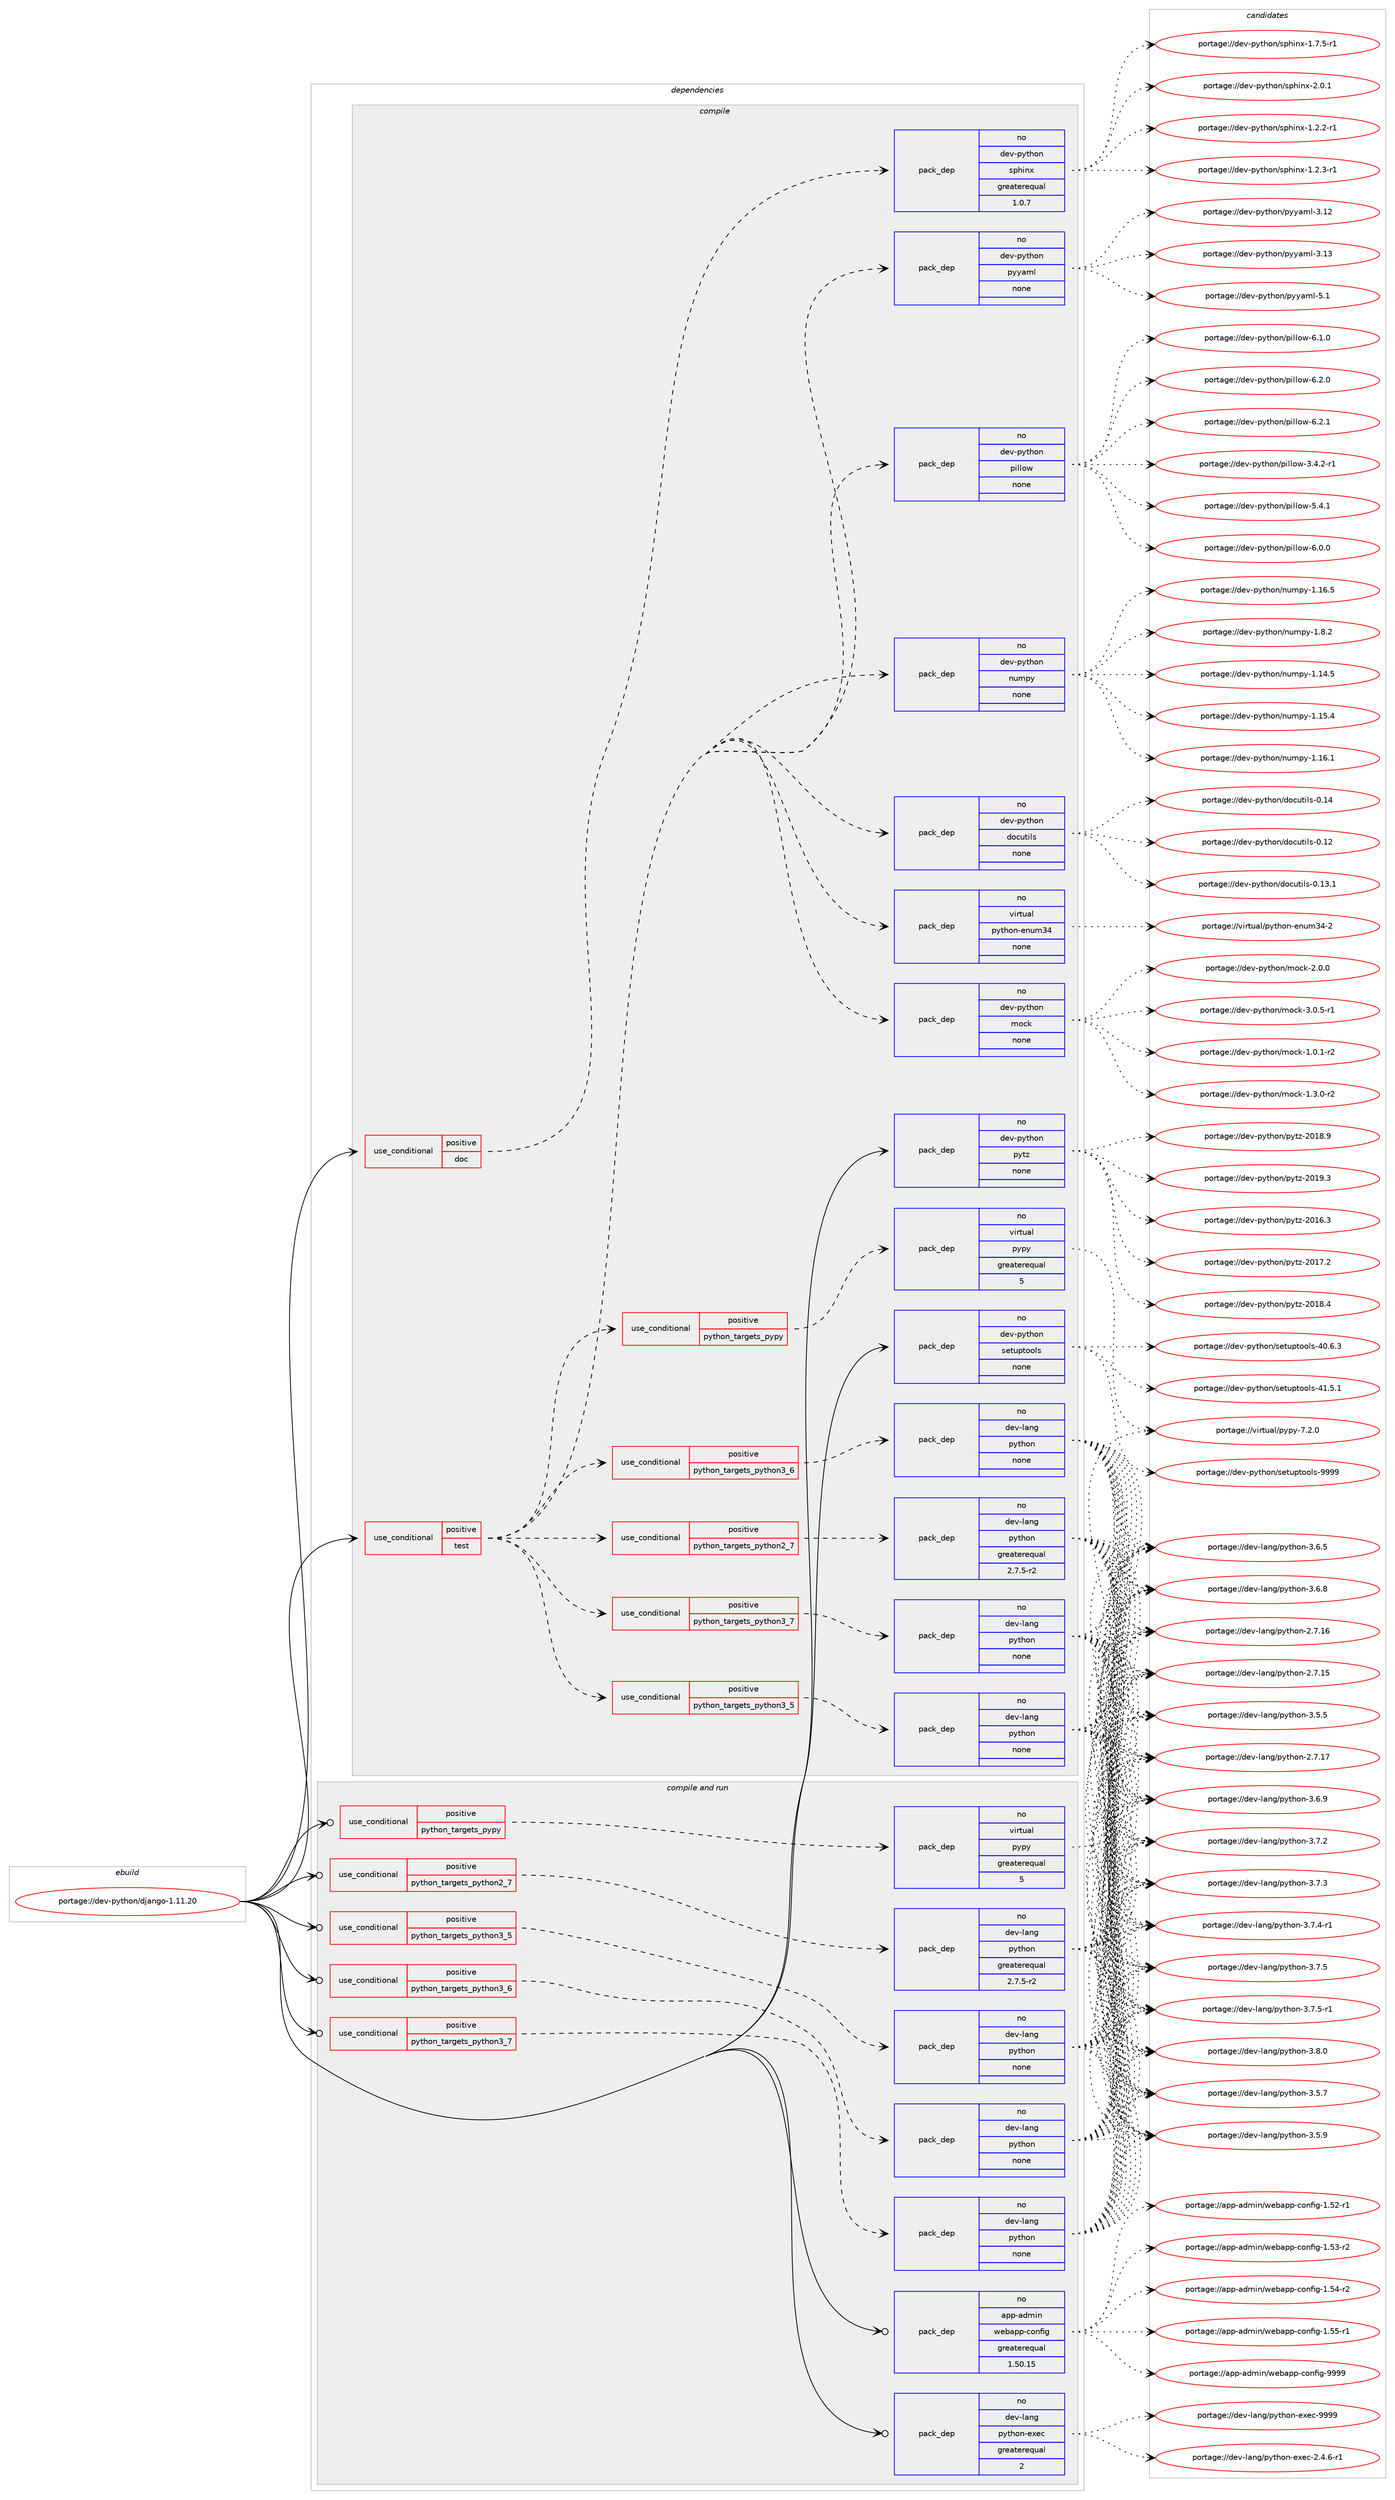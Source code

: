 digraph prolog {

# *************
# Graph options
# *************

newrank=true;
concentrate=true;
compound=true;
graph [rankdir=LR,fontname=Helvetica,fontsize=10,ranksep=1.5];#, ranksep=2.5, nodesep=0.2];
edge  [arrowhead=vee];
node  [fontname=Helvetica,fontsize=10];

# **********
# The ebuild
# **********

subgraph cluster_leftcol {
color=gray;
rank=same;
label=<<i>ebuild</i>>;
id [label="portage://dev-python/django-1.11.20", color=red, width=4, href="../dev-python/django-1.11.20.svg"];
}

# ****************
# The dependencies
# ****************

subgraph cluster_midcol {
color=gray;
label=<<i>dependencies</i>>;
subgraph cluster_compile {
fillcolor="#eeeeee";
style=filled;
label=<<i>compile</i>>;
subgraph cond27667 {
dependency136389 [label=<<TABLE BORDER="0" CELLBORDER="1" CELLSPACING="0" CELLPADDING="4"><TR><TD ROWSPAN="3" CELLPADDING="10">use_conditional</TD></TR><TR><TD>positive</TD></TR><TR><TD>doc</TD></TR></TABLE>>, shape=none, color=red];
subgraph pack105407 {
dependency136390 [label=<<TABLE BORDER="0" CELLBORDER="1" CELLSPACING="0" CELLPADDING="4" WIDTH="220"><TR><TD ROWSPAN="6" CELLPADDING="30">pack_dep</TD></TR><TR><TD WIDTH="110">no</TD></TR><TR><TD>dev-python</TD></TR><TR><TD>sphinx</TD></TR><TR><TD>greaterequal</TD></TR><TR><TD>1.0.7</TD></TR></TABLE>>, shape=none, color=blue];
}
dependency136389:e -> dependency136390:w [weight=20,style="dashed",arrowhead="vee"];
}
id:e -> dependency136389:w [weight=20,style="solid",arrowhead="vee"];
subgraph cond27668 {
dependency136391 [label=<<TABLE BORDER="0" CELLBORDER="1" CELLSPACING="0" CELLPADDING="4"><TR><TD ROWSPAN="3" CELLPADDING="10">use_conditional</TD></TR><TR><TD>positive</TD></TR><TR><TD>test</TD></TR></TABLE>>, shape=none, color=red];
subgraph cond27669 {
dependency136392 [label=<<TABLE BORDER="0" CELLBORDER="1" CELLSPACING="0" CELLPADDING="4"><TR><TD ROWSPAN="3" CELLPADDING="10">use_conditional</TD></TR><TR><TD>positive</TD></TR><TR><TD>python_targets_pypy</TD></TR></TABLE>>, shape=none, color=red];
subgraph pack105408 {
dependency136393 [label=<<TABLE BORDER="0" CELLBORDER="1" CELLSPACING="0" CELLPADDING="4" WIDTH="220"><TR><TD ROWSPAN="6" CELLPADDING="30">pack_dep</TD></TR><TR><TD WIDTH="110">no</TD></TR><TR><TD>virtual</TD></TR><TR><TD>pypy</TD></TR><TR><TD>greaterequal</TD></TR><TR><TD>5</TD></TR></TABLE>>, shape=none, color=blue];
}
dependency136392:e -> dependency136393:w [weight=20,style="dashed",arrowhead="vee"];
}
dependency136391:e -> dependency136392:w [weight=20,style="dashed",arrowhead="vee"];
subgraph cond27670 {
dependency136394 [label=<<TABLE BORDER="0" CELLBORDER="1" CELLSPACING="0" CELLPADDING="4"><TR><TD ROWSPAN="3" CELLPADDING="10">use_conditional</TD></TR><TR><TD>positive</TD></TR><TR><TD>python_targets_python2_7</TD></TR></TABLE>>, shape=none, color=red];
subgraph pack105409 {
dependency136395 [label=<<TABLE BORDER="0" CELLBORDER="1" CELLSPACING="0" CELLPADDING="4" WIDTH="220"><TR><TD ROWSPAN="6" CELLPADDING="30">pack_dep</TD></TR><TR><TD WIDTH="110">no</TD></TR><TR><TD>dev-lang</TD></TR><TR><TD>python</TD></TR><TR><TD>greaterequal</TD></TR><TR><TD>2.7.5-r2</TD></TR></TABLE>>, shape=none, color=blue];
}
dependency136394:e -> dependency136395:w [weight=20,style="dashed",arrowhead="vee"];
}
dependency136391:e -> dependency136394:w [weight=20,style="dashed",arrowhead="vee"];
subgraph cond27671 {
dependency136396 [label=<<TABLE BORDER="0" CELLBORDER="1" CELLSPACING="0" CELLPADDING="4"><TR><TD ROWSPAN="3" CELLPADDING="10">use_conditional</TD></TR><TR><TD>positive</TD></TR><TR><TD>python_targets_python3_5</TD></TR></TABLE>>, shape=none, color=red];
subgraph pack105410 {
dependency136397 [label=<<TABLE BORDER="0" CELLBORDER="1" CELLSPACING="0" CELLPADDING="4" WIDTH="220"><TR><TD ROWSPAN="6" CELLPADDING="30">pack_dep</TD></TR><TR><TD WIDTH="110">no</TD></TR><TR><TD>dev-lang</TD></TR><TR><TD>python</TD></TR><TR><TD>none</TD></TR><TR><TD></TD></TR></TABLE>>, shape=none, color=blue];
}
dependency136396:e -> dependency136397:w [weight=20,style="dashed",arrowhead="vee"];
}
dependency136391:e -> dependency136396:w [weight=20,style="dashed",arrowhead="vee"];
subgraph cond27672 {
dependency136398 [label=<<TABLE BORDER="0" CELLBORDER="1" CELLSPACING="0" CELLPADDING="4"><TR><TD ROWSPAN="3" CELLPADDING="10">use_conditional</TD></TR><TR><TD>positive</TD></TR><TR><TD>python_targets_python3_6</TD></TR></TABLE>>, shape=none, color=red];
subgraph pack105411 {
dependency136399 [label=<<TABLE BORDER="0" CELLBORDER="1" CELLSPACING="0" CELLPADDING="4" WIDTH="220"><TR><TD ROWSPAN="6" CELLPADDING="30">pack_dep</TD></TR><TR><TD WIDTH="110">no</TD></TR><TR><TD>dev-lang</TD></TR><TR><TD>python</TD></TR><TR><TD>none</TD></TR><TR><TD></TD></TR></TABLE>>, shape=none, color=blue];
}
dependency136398:e -> dependency136399:w [weight=20,style="dashed",arrowhead="vee"];
}
dependency136391:e -> dependency136398:w [weight=20,style="dashed",arrowhead="vee"];
subgraph cond27673 {
dependency136400 [label=<<TABLE BORDER="0" CELLBORDER="1" CELLSPACING="0" CELLPADDING="4"><TR><TD ROWSPAN="3" CELLPADDING="10">use_conditional</TD></TR><TR><TD>positive</TD></TR><TR><TD>python_targets_python3_7</TD></TR></TABLE>>, shape=none, color=red];
subgraph pack105412 {
dependency136401 [label=<<TABLE BORDER="0" CELLBORDER="1" CELLSPACING="0" CELLPADDING="4" WIDTH="220"><TR><TD ROWSPAN="6" CELLPADDING="30">pack_dep</TD></TR><TR><TD WIDTH="110">no</TD></TR><TR><TD>dev-lang</TD></TR><TR><TD>python</TD></TR><TR><TD>none</TD></TR><TR><TD></TD></TR></TABLE>>, shape=none, color=blue];
}
dependency136400:e -> dependency136401:w [weight=20,style="dashed",arrowhead="vee"];
}
dependency136391:e -> dependency136400:w [weight=20,style="dashed",arrowhead="vee"];
subgraph pack105413 {
dependency136402 [label=<<TABLE BORDER="0" CELLBORDER="1" CELLSPACING="0" CELLPADDING="4" WIDTH="220"><TR><TD ROWSPAN="6" CELLPADDING="30">pack_dep</TD></TR><TR><TD WIDTH="110">no</TD></TR><TR><TD>dev-python</TD></TR><TR><TD>docutils</TD></TR><TR><TD>none</TD></TR><TR><TD></TD></TR></TABLE>>, shape=none, color=blue];
}
dependency136391:e -> dependency136402:w [weight=20,style="dashed",arrowhead="vee"];
subgraph pack105414 {
dependency136403 [label=<<TABLE BORDER="0" CELLBORDER="1" CELLSPACING="0" CELLPADDING="4" WIDTH="220"><TR><TD ROWSPAN="6" CELLPADDING="30">pack_dep</TD></TR><TR><TD WIDTH="110">no</TD></TR><TR><TD>dev-python</TD></TR><TR><TD>numpy</TD></TR><TR><TD>none</TD></TR><TR><TD></TD></TR></TABLE>>, shape=none, color=blue];
}
dependency136391:e -> dependency136403:w [weight=20,style="dashed",arrowhead="vee"];
subgraph pack105415 {
dependency136404 [label=<<TABLE BORDER="0" CELLBORDER="1" CELLSPACING="0" CELLPADDING="4" WIDTH="220"><TR><TD ROWSPAN="6" CELLPADDING="30">pack_dep</TD></TR><TR><TD WIDTH="110">no</TD></TR><TR><TD>dev-python</TD></TR><TR><TD>pillow</TD></TR><TR><TD>none</TD></TR><TR><TD></TD></TR></TABLE>>, shape=none, color=blue];
}
dependency136391:e -> dependency136404:w [weight=20,style="dashed",arrowhead="vee"];
subgraph pack105416 {
dependency136405 [label=<<TABLE BORDER="0" CELLBORDER="1" CELLSPACING="0" CELLPADDING="4" WIDTH="220"><TR><TD ROWSPAN="6" CELLPADDING="30">pack_dep</TD></TR><TR><TD WIDTH="110">no</TD></TR><TR><TD>dev-python</TD></TR><TR><TD>pyyaml</TD></TR><TR><TD>none</TD></TR><TR><TD></TD></TR></TABLE>>, shape=none, color=blue];
}
dependency136391:e -> dependency136405:w [weight=20,style="dashed",arrowhead="vee"];
subgraph pack105417 {
dependency136406 [label=<<TABLE BORDER="0" CELLBORDER="1" CELLSPACING="0" CELLPADDING="4" WIDTH="220"><TR><TD ROWSPAN="6" CELLPADDING="30">pack_dep</TD></TR><TR><TD WIDTH="110">no</TD></TR><TR><TD>dev-python</TD></TR><TR><TD>mock</TD></TR><TR><TD>none</TD></TR><TR><TD></TD></TR></TABLE>>, shape=none, color=blue];
}
dependency136391:e -> dependency136406:w [weight=20,style="dashed",arrowhead="vee"];
subgraph pack105418 {
dependency136407 [label=<<TABLE BORDER="0" CELLBORDER="1" CELLSPACING="0" CELLPADDING="4" WIDTH="220"><TR><TD ROWSPAN="6" CELLPADDING="30">pack_dep</TD></TR><TR><TD WIDTH="110">no</TD></TR><TR><TD>virtual</TD></TR><TR><TD>python-enum34</TD></TR><TR><TD>none</TD></TR><TR><TD></TD></TR></TABLE>>, shape=none, color=blue];
}
dependency136391:e -> dependency136407:w [weight=20,style="dashed",arrowhead="vee"];
}
id:e -> dependency136391:w [weight=20,style="solid",arrowhead="vee"];
subgraph pack105419 {
dependency136408 [label=<<TABLE BORDER="0" CELLBORDER="1" CELLSPACING="0" CELLPADDING="4" WIDTH="220"><TR><TD ROWSPAN="6" CELLPADDING="30">pack_dep</TD></TR><TR><TD WIDTH="110">no</TD></TR><TR><TD>dev-python</TD></TR><TR><TD>pytz</TD></TR><TR><TD>none</TD></TR><TR><TD></TD></TR></TABLE>>, shape=none, color=blue];
}
id:e -> dependency136408:w [weight=20,style="solid",arrowhead="vee"];
subgraph pack105420 {
dependency136409 [label=<<TABLE BORDER="0" CELLBORDER="1" CELLSPACING="0" CELLPADDING="4" WIDTH="220"><TR><TD ROWSPAN="6" CELLPADDING="30">pack_dep</TD></TR><TR><TD WIDTH="110">no</TD></TR><TR><TD>dev-python</TD></TR><TR><TD>setuptools</TD></TR><TR><TD>none</TD></TR><TR><TD></TD></TR></TABLE>>, shape=none, color=blue];
}
id:e -> dependency136409:w [weight=20,style="solid",arrowhead="vee"];
}
subgraph cluster_compileandrun {
fillcolor="#eeeeee";
style=filled;
label=<<i>compile and run</i>>;
subgraph cond27674 {
dependency136410 [label=<<TABLE BORDER="0" CELLBORDER="1" CELLSPACING="0" CELLPADDING="4"><TR><TD ROWSPAN="3" CELLPADDING="10">use_conditional</TD></TR><TR><TD>positive</TD></TR><TR><TD>python_targets_pypy</TD></TR></TABLE>>, shape=none, color=red];
subgraph pack105421 {
dependency136411 [label=<<TABLE BORDER="0" CELLBORDER="1" CELLSPACING="0" CELLPADDING="4" WIDTH="220"><TR><TD ROWSPAN="6" CELLPADDING="30">pack_dep</TD></TR><TR><TD WIDTH="110">no</TD></TR><TR><TD>virtual</TD></TR><TR><TD>pypy</TD></TR><TR><TD>greaterequal</TD></TR><TR><TD>5</TD></TR></TABLE>>, shape=none, color=blue];
}
dependency136410:e -> dependency136411:w [weight=20,style="dashed",arrowhead="vee"];
}
id:e -> dependency136410:w [weight=20,style="solid",arrowhead="odotvee"];
subgraph cond27675 {
dependency136412 [label=<<TABLE BORDER="0" CELLBORDER="1" CELLSPACING="0" CELLPADDING="4"><TR><TD ROWSPAN="3" CELLPADDING="10">use_conditional</TD></TR><TR><TD>positive</TD></TR><TR><TD>python_targets_python2_7</TD></TR></TABLE>>, shape=none, color=red];
subgraph pack105422 {
dependency136413 [label=<<TABLE BORDER="0" CELLBORDER="1" CELLSPACING="0" CELLPADDING="4" WIDTH="220"><TR><TD ROWSPAN="6" CELLPADDING="30">pack_dep</TD></TR><TR><TD WIDTH="110">no</TD></TR><TR><TD>dev-lang</TD></TR><TR><TD>python</TD></TR><TR><TD>greaterequal</TD></TR><TR><TD>2.7.5-r2</TD></TR></TABLE>>, shape=none, color=blue];
}
dependency136412:e -> dependency136413:w [weight=20,style="dashed",arrowhead="vee"];
}
id:e -> dependency136412:w [weight=20,style="solid",arrowhead="odotvee"];
subgraph cond27676 {
dependency136414 [label=<<TABLE BORDER="0" CELLBORDER="1" CELLSPACING="0" CELLPADDING="4"><TR><TD ROWSPAN="3" CELLPADDING="10">use_conditional</TD></TR><TR><TD>positive</TD></TR><TR><TD>python_targets_python3_5</TD></TR></TABLE>>, shape=none, color=red];
subgraph pack105423 {
dependency136415 [label=<<TABLE BORDER="0" CELLBORDER="1" CELLSPACING="0" CELLPADDING="4" WIDTH="220"><TR><TD ROWSPAN="6" CELLPADDING="30">pack_dep</TD></TR><TR><TD WIDTH="110">no</TD></TR><TR><TD>dev-lang</TD></TR><TR><TD>python</TD></TR><TR><TD>none</TD></TR><TR><TD></TD></TR></TABLE>>, shape=none, color=blue];
}
dependency136414:e -> dependency136415:w [weight=20,style="dashed",arrowhead="vee"];
}
id:e -> dependency136414:w [weight=20,style="solid",arrowhead="odotvee"];
subgraph cond27677 {
dependency136416 [label=<<TABLE BORDER="0" CELLBORDER="1" CELLSPACING="0" CELLPADDING="4"><TR><TD ROWSPAN="3" CELLPADDING="10">use_conditional</TD></TR><TR><TD>positive</TD></TR><TR><TD>python_targets_python3_6</TD></TR></TABLE>>, shape=none, color=red];
subgraph pack105424 {
dependency136417 [label=<<TABLE BORDER="0" CELLBORDER="1" CELLSPACING="0" CELLPADDING="4" WIDTH="220"><TR><TD ROWSPAN="6" CELLPADDING="30">pack_dep</TD></TR><TR><TD WIDTH="110">no</TD></TR><TR><TD>dev-lang</TD></TR><TR><TD>python</TD></TR><TR><TD>none</TD></TR><TR><TD></TD></TR></TABLE>>, shape=none, color=blue];
}
dependency136416:e -> dependency136417:w [weight=20,style="dashed",arrowhead="vee"];
}
id:e -> dependency136416:w [weight=20,style="solid",arrowhead="odotvee"];
subgraph cond27678 {
dependency136418 [label=<<TABLE BORDER="0" CELLBORDER="1" CELLSPACING="0" CELLPADDING="4"><TR><TD ROWSPAN="3" CELLPADDING="10">use_conditional</TD></TR><TR><TD>positive</TD></TR><TR><TD>python_targets_python3_7</TD></TR></TABLE>>, shape=none, color=red];
subgraph pack105425 {
dependency136419 [label=<<TABLE BORDER="0" CELLBORDER="1" CELLSPACING="0" CELLPADDING="4" WIDTH="220"><TR><TD ROWSPAN="6" CELLPADDING="30">pack_dep</TD></TR><TR><TD WIDTH="110">no</TD></TR><TR><TD>dev-lang</TD></TR><TR><TD>python</TD></TR><TR><TD>none</TD></TR><TR><TD></TD></TR></TABLE>>, shape=none, color=blue];
}
dependency136418:e -> dependency136419:w [weight=20,style="dashed",arrowhead="vee"];
}
id:e -> dependency136418:w [weight=20,style="solid",arrowhead="odotvee"];
subgraph pack105426 {
dependency136420 [label=<<TABLE BORDER="0" CELLBORDER="1" CELLSPACING="0" CELLPADDING="4" WIDTH="220"><TR><TD ROWSPAN="6" CELLPADDING="30">pack_dep</TD></TR><TR><TD WIDTH="110">no</TD></TR><TR><TD>app-admin</TD></TR><TR><TD>webapp-config</TD></TR><TR><TD>greaterequal</TD></TR><TR><TD>1.50.15</TD></TR></TABLE>>, shape=none, color=blue];
}
id:e -> dependency136420:w [weight=20,style="solid",arrowhead="odotvee"];
subgraph pack105427 {
dependency136421 [label=<<TABLE BORDER="0" CELLBORDER="1" CELLSPACING="0" CELLPADDING="4" WIDTH="220"><TR><TD ROWSPAN="6" CELLPADDING="30">pack_dep</TD></TR><TR><TD WIDTH="110">no</TD></TR><TR><TD>dev-lang</TD></TR><TR><TD>python-exec</TD></TR><TR><TD>greaterequal</TD></TR><TR><TD>2</TD></TR></TABLE>>, shape=none, color=blue];
}
id:e -> dependency136421:w [weight=20,style="solid",arrowhead="odotvee"];
}
subgraph cluster_run {
fillcolor="#eeeeee";
style=filled;
label=<<i>run</i>>;
}
}

# **************
# The candidates
# **************

subgraph cluster_choices {
rank=same;
color=gray;
label=<<i>candidates</i>>;

subgraph choice105407 {
color=black;
nodesep=1;
choiceportage10010111845112121116104111110471151121041051101204549465046504511449 [label="portage://dev-python/sphinx-1.2.2-r1", color=red, width=4,href="../dev-python/sphinx-1.2.2-r1.svg"];
choiceportage10010111845112121116104111110471151121041051101204549465046514511449 [label="portage://dev-python/sphinx-1.2.3-r1", color=red, width=4,href="../dev-python/sphinx-1.2.3-r1.svg"];
choiceportage10010111845112121116104111110471151121041051101204549465546534511449 [label="portage://dev-python/sphinx-1.7.5-r1", color=red, width=4,href="../dev-python/sphinx-1.7.5-r1.svg"];
choiceportage1001011184511212111610411111047115112104105110120455046484649 [label="portage://dev-python/sphinx-2.0.1", color=red, width=4,href="../dev-python/sphinx-2.0.1.svg"];
dependency136390:e -> choiceportage10010111845112121116104111110471151121041051101204549465046504511449:w [style=dotted,weight="100"];
dependency136390:e -> choiceportage10010111845112121116104111110471151121041051101204549465046514511449:w [style=dotted,weight="100"];
dependency136390:e -> choiceportage10010111845112121116104111110471151121041051101204549465546534511449:w [style=dotted,weight="100"];
dependency136390:e -> choiceportage1001011184511212111610411111047115112104105110120455046484649:w [style=dotted,weight="100"];
}
subgraph choice105408 {
color=black;
nodesep=1;
choiceportage1181051141161179710847112121112121455546504648 [label="portage://virtual/pypy-7.2.0", color=red, width=4,href="../virtual/pypy-7.2.0.svg"];
dependency136393:e -> choiceportage1181051141161179710847112121112121455546504648:w [style=dotted,weight="100"];
}
subgraph choice105409 {
color=black;
nodesep=1;
choiceportage10010111845108971101034711212111610411111045504655464953 [label="portage://dev-lang/python-2.7.15", color=red, width=4,href="../dev-lang/python-2.7.15.svg"];
choiceportage10010111845108971101034711212111610411111045504655464954 [label="portage://dev-lang/python-2.7.16", color=red, width=4,href="../dev-lang/python-2.7.16.svg"];
choiceportage10010111845108971101034711212111610411111045504655464955 [label="portage://dev-lang/python-2.7.17", color=red, width=4,href="../dev-lang/python-2.7.17.svg"];
choiceportage100101118451089711010347112121116104111110455146534653 [label="portage://dev-lang/python-3.5.5", color=red, width=4,href="../dev-lang/python-3.5.5.svg"];
choiceportage100101118451089711010347112121116104111110455146534655 [label="portage://dev-lang/python-3.5.7", color=red, width=4,href="../dev-lang/python-3.5.7.svg"];
choiceportage100101118451089711010347112121116104111110455146534657 [label="portage://dev-lang/python-3.5.9", color=red, width=4,href="../dev-lang/python-3.5.9.svg"];
choiceportage100101118451089711010347112121116104111110455146544653 [label="portage://dev-lang/python-3.6.5", color=red, width=4,href="../dev-lang/python-3.6.5.svg"];
choiceportage100101118451089711010347112121116104111110455146544656 [label="portage://dev-lang/python-3.6.8", color=red, width=4,href="../dev-lang/python-3.6.8.svg"];
choiceportage100101118451089711010347112121116104111110455146544657 [label="portage://dev-lang/python-3.6.9", color=red, width=4,href="../dev-lang/python-3.6.9.svg"];
choiceportage100101118451089711010347112121116104111110455146554650 [label="portage://dev-lang/python-3.7.2", color=red, width=4,href="../dev-lang/python-3.7.2.svg"];
choiceportage100101118451089711010347112121116104111110455146554651 [label="portage://dev-lang/python-3.7.3", color=red, width=4,href="../dev-lang/python-3.7.3.svg"];
choiceportage1001011184510897110103471121211161041111104551465546524511449 [label="portage://dev-lang/python-3.7.4-r1", color=red, width=4,href="../dev-lang/python-3.7.4-r1.svg"];
choiceportage100101118451089711010347112121116104111110455146554653 [label="portage://dev-lang/python-3.7.5", color=red, width=4,href="../dev-lang/python-3.7.5.svg"];
choiceportage1001011184510897110103471121211161041111104551465546534511449 [label="portage://dev-lang/python-3.7.5-r1", color=red, width=4,href="../dev-lang/python-3.7.5-r1.svg"];
choiceportage100101118451089711010347112121116104111110455146564648 [label="portage://dev-lang/python-3.8.0", color=red, width=4,href="../dev-lang/python-3.8.0.svg"];
dependency136395:e -> choiceportage10010111845108971101034711212111610411111045504655464953:w [style=dotted,weight="100"];
dependency136395:e -> choiceportage10010111845108971101034711212111610411111045504655464954:w [style=dotted,weight="100"];
dependency136395:e -> choiceportage10010111845108971101034711212111610411111045504655464955:w [style=dotted,weight="100"];
dependency136395:e -> choiceportage100101118451089711010347112121116104111110455146534653:w [style=dotted,weight="100"];
dependency136395:e -> choiceportage100101118451089711010347112121116104111110455146534655:w [style=dotted,weight="100"];
dependency136395:e -> choiceportage100101118451089711010347112121116104111110455146534657:w [style=dotted,weight="100"];
dependency136395:e -> choiceportage100101118451089711010347112121116104111110455146544653:w [style=dotted,weight="100"];
dependency136395:e -> choiceportage100101118451089711010347112121116104111110455146544656:w [style=dotted,weight="100"];
dependency136395:e -> choiceportage100101118451089711010347112121116104111110455146544657:w [style=dotted,weight="100"];
dependency136395:e -> choiceportage100101118451089711010347112121116104111110455146554650:w [style=dotted,weight="100"];
dependency136395:e -> choiceportage100101118451089711010347112121116104111110455146554651:w [style=dotted,weight="100"];
dependency136395:e -> choiceportage1001011184510897110103471121211161041111104551465546524511449:w [style=dotted,weight="100"];
dependency136395:e -> choiceportage100101118451089711010347112121116104111110455146554653:w [style=dotted,weight="100"];
dependency136395:e -> choiceportage1001011184510897110103471121211161041111104551465546534511449:w [style=dotted,weight="100"];
dependency136395:e -> choiceportage100101118451089711010347112121116104111110455146564648:w [style=dotted,weight="100"];
}
subgraph choice105410 {
color=black;
nodesep=1;
choiceportage10010111845108971101034711212111610411111045504655464953 [label="portage://dev-lang/python-2.7.15", color=red, width=4,href="../dev-lang/python-2.7.15.svg"];
choiceportage10010111845108971101034711212111610411111045504655464954 [label="portage://dev-lang/python-2.7.16", color=red, width=4,href="../dev-lang/python-2.7.16.svg"];
choiceportage10010111845108971101034711212111610411111045504655464955 [label="portage://dev-lang/python-2.7.17", color=red, width=4,href="../dev-lang/python-2.7.17.svg"];
choiceportage100101118451089711010347112121116104111110455146534653 [label="portage://dev-lang/python-3.5.5", color=red, width=4,href="../dev-lang/python-3.5.5.svg"];
choiceportage100101118451089711010347112121116104111110455146534655 [label="portage://dev-lang/python-3.5.7", color=red, width=4,href="../dev-lang/python-3.5.7.svg"];
choiceportage100101118451089711010347112121116104111110455146534657 [label="portage://dev-lang/python-3.5.9", color=red, width=4,href="../dev-lang/python-3.5.9.svg"];
choiceportage100101118451089711010347112121116104111110455146544653 [label="portage://dev-lang/python-3.6.5", color=red, width=4,href="../dev-lang/python-3.6.5.svg"];
choiceportage100101118451089711010347112121116104111110455146544656 [label="portage://dev-lang/python-3.6.8", color=red, width=4,href="../dev-lang/python-3.6.8.svg"];
choiceportage100101118451089711010347112121116104111110455146544657 [label="portage://dev-lang/python-3.6.9", color=red, width=4,href="../dev-lang/python-3.6.9.svg"];
choiceportage100101118451089711010347112121116104111110455146554650 [label="portage://dev-lang/python-3.7.2", color=red, width=4,href="../dev-lang/python-3.7.2.svg"];
choiceportage100101118451089711010347112121116104111110455146554651 [label="portage://dev-lang/python-3.7.3", color=red, width=4,href="../dev-lang/python-3.7.3.svg"];
choiceportage1001011184510897110103471121211161041111104551465546524511449 [label="portage://dev-lang/python-3.7.4-r1", color=red, width=4,href="../dev-lang/python-3.7.4-r1.svg"];
choiceportage100101118451089711010347112121116104111110455146554653 [label="portage://dev-lang/python-3.7.5", color=red, width=4,href="../dev-lang/python-3.7.5.svg"];
choiceportage1001011184510897110103471121211161041111104551465546534511449 [label="portage://dev-lang/python-3.7.5-r1", color=red, width=4,href="../dev-lang/python-3.7.5-r1.svg"];
choiceportage100101118451089711010347112121116104111110455146564648 [label="portage://dev-lang/python-3.8.0", color=red, width=4,href="../dev-lang/python-3.8.0.svg"];
dependency136397:e -> choiceportage10010111845108971101034711212111610411111045504655464953:w [style=dotted,weight="100"];
dependency136397:e -> choiceportage10010111845108971101034711212111610411111045504655464954:w [style=dotted,weight="100"];
dependency136397:e -> choiceportage10010111845108971101034711212111610411111045504655464955:w [style=dotted,weight="100"];
dependency136397:e -> choiceportage100101118451089711010347112121116104111110455146534653:w [style=dotted,weight="100"];
dependency136397:e -> choiceportage100101118451089711010347112121116104111110455146534655:w [style=dotted,weight="100"];
dependency136397:e -> choiceportage100101118451089711010347112121116104111110455146534657:w [style=dotted,weight="100"];
dependency136397:e -> choiceportage100101118451089711010347112121116104111110455146544653:w [style=dotted,weight="100"];
dependency136397:e -> choiceportage100101118451089711010347112121116104111110455146544656:w [style=dotted,weight="100"];
dependency136397:e -> choiceportage100101118451089711010347112121116104111110455146544657:w [style=dotted,weight="100"];
dependency136397:e -> choiceportage100101118451089711010347112121116104111110455146554650:w [style=dotted,weight="100"];
dependency136397:e -> choiceportage100101118451089711010347112121116104111110455146554651:w [style=dotted,weight="100"];
dependency136397:e -> choiceportage1001011184510897110103471121211161041111104551465546524511449:w [style=dotted,weight="100"];
dependency136397:e -> choiceportage100101118451089711010347112121116104111110455146554653:w [style=dotted,weight="100"];
dependency136397:e -> choiceportage1001011184510897110103471121211161041111104551465546534511449:w [style=dotted,weight="100"];
dependency136397:e -> choiceportage100101118451089711010347112121116104111110455146564648:w [style=dotted,weight="100"];
}
subgraph choice105411 {
color=black;
nodesep=1;
choiceportage10010111845108971101034711212111610411111045504655464953 [label="portage://dev-lang/python-2.7.15", color=red, width=4,href="../dev-lang/python-2.7.15.svg"];
choiceportage10010111845108971101034711212111610411111045504655464954 [label="portage://dev-lang/python-2.7.16", color=red, width=4,href="../dev-lang/python-2.7.16.svg"];
choiceportage10010111845108971101034711212111610411111045504655464955 [label="portage://dev-lang/python-2.7.17", color=red, width=4,href="../dev-lang/python-2.7.17.svg"];
choiceportage100101118451089711010347112121116104111110455146534653 [label="portage://dev-lang/python-3.5.5", color=red, width=4,href="../dev-lang/python-3.5.5.svg"];
choiceportage100101118451089711010347112121116104111110455146534655 [label="portage://dev-lang/python-3.5.7", color=red, width=4,href="../dev-lang/python-3.5.7.svg"];
choiceportage100101118451089711010347112121116104111110455146534657 [label="portage://dev-lang/python-3.5.9", color=red, width=4,href="../dev-lang/python-3.5.9.svg"];
choiceportage100101118451089711010347112121116104111110455146544653 [label="portage://dev-lang/python-3.6.5", color=red, width=4,href="../dev-lang/python-3.6.5.svg"];
choiceportage100101118451089711010347112121116104111110455146544656 [label="portage://dev-lang/python-3.6.8", color=red, width=4,href="../dev-lang/python-3.6.8.svg"];
choiceportage100101118451089711010347112121116104111110455146544657 [label="portage://dev-lang/python-3.6.9", color=red, width=4,href="../dev-lang/python-3.6.9.svg"];
choiceportage100101118451089711010347112121116104111110455146554650 [label="portage://dev-lang/python-3.7.2", color=red, width=4,href="../dev-lang/python-3.7.2.svg"];
choiceportage100101118451089711010347112121116104111110455146554651 [label="portage://dev-lang/python-3.7.3", color=red, width=4,href="../dev-lang/python-3.7.3.svg"];
choiceportage1001011184510897110103471121211161041111104551465546524511449 [label="portage://dev-lang/python-3.7.4-r1", color=red, width=4,href="../dev-lang/python-3.7.4-r1.svg"];
choiceportage100101118451089711010347112121116104111110455146554653 [label="portage://dev-lang/python-3.7.5", color=red, width=4,href="../dev-lang/python-3.7.5.svg"];
choiceportage1001011184510897110103471121211161041111104551465546534511449 [label="portage://dev-lang/python-3.7.5-r1", color=red, width=4,href="../dev-lang/python-3.7.5-r1.svg"];
choiceportage100101118451089711010347112121116104111110455146564648 [label="portage://dev-lang/python-3.8.0", color=red, width=4,href="../dev-lang/python-3.8.0.svg"];
dependency136399:e -> choiceportage10010111845108971101034711212111610411111045504655464953:w [style=dotted,weight="100"];
dependency136399:e -> choiceportage10010111845108971101034711212111610411111045504655464954:w [style=dotted,weight="100"];
dependency136399:e -> choiceportage10010111845108971101034711212111610411111045504655464955:w [style=dotted,weight="100"];
dependency136399:e -> choiceportage100101118451089711010347112121116104111110455146534653:w [style=dotted,weight="100"];
dependency136399:e -> choiceportage100101118451089711010347112121116104111110455146534655:w [style=dotted,weight="100"];
dependency136399:e -> choiceportage100101118451089711010347112121116104111110455146534657:w [style=dotted,weight="100"];
dependency136399:e -> choiceportage100101118451089711010347112121116104111110455146544653:w [style=dotted,weight="100"];
dependency136399:e -> choiceportage100101118451089711010347112121116104111110455146544656:w [style=dotted,weight="100"];
dependency136399:e -> choiceportage100101118451089711010347112121116104111110455146544657:w [style=dotted,weight="100"];
dependency136399:e -> choiceportage100101118451089711010347112121116104111110455146554650:w [style=dotted,weight="100"];
dependency136399:e -> choiceportage100101118451089711010347112121116104111110455146554651:w [style=dotted,weight="100"];
dependency136399:e -> choiceportage1001011184510897110103471121211161041111104551465546524511449:w [style=dotted,weight="100"];
dependency136399:e -> choiceportage100101118451089711010347112121116104111110455146554653:w [style=dotted,weight="100"];
dependency136399:e -> choiceportage1001011184510897110103471121211161041111104551465546534511449:w [style=dotted,weight="100"];
dependency136399:e -> choiceportage100101118451089711010347112121116104111110455146564648:w [style=dotted,weight="100"];
}
subgraph choice105412 {
color=black;
nodesep=1;
choiceportage10010111845108971101034711212111610411111045504655464953 [label="portage://dev-lang/python-2.7.15", color=red, width=4,href="../dev-lang/python-2.7.15.svg"];
choiceportage10010111845108971101034711212111610411111045504655464954 [label="portage://dev-lang/python-2.7.16", color=red, width=4,href="../dev-lang/python-2.7.16.svg"];
choiceportage10010111845108971101034711212111610411111045504655464955 [label="portage://dev-lang/python-2.7.17", color=red, width=4,href="../dev-lang/python-2.7.17.svg"];
choiceportage100101118451089711010347112121116104111110455146534653 [label="portage://dev-lang/python-3.5.5", color=red, width=4,href="../dev-lang/python-3.5.5.svg"];
choiceportage100101118451089711010347112121116104111110455146534655 [label="portage://dev-lang/python-3.5.7", color=red, width=4,href="../dev-lang/python-3.5.7.svg"];
choiceportage100101118451089711010347112121116104111110455146534657 [label="portage://dev-lang/python-3.5.9", color=red, width=4,href="../dev-lang/python-3.5.9.svg"];
choiceportage100101118451089711010347112121116104111110455146544653 [label="portage://dev-lang/python-3.6.5", color=red, width=4,href="../dev-lang/python-3.6.5.svg"];
choiceportage100101118451089711010347112121116104111110455146544656 [label="portage://dev-lang/python-3.6.8", color=red, width=4,href="../dev-lang/python-3.6.8.svg"];
choiceportage100101118451089711010347112121116104111110455146544657 [label="portage://dev-lang/python-3.6.9", color=red, width=4,href="../dev-lang/python-3.6.9.svg"];
choiceportage100101118451089711010347112121116104111110455146554650 [label="portage://dev-lang/python-3.7.2", color=red, width=4,href="../dev-lang/python-3.7.2.svg"];
choiceportage100101118451089711010347112121116104111110455146554651 [label="portage://dev-lang/python-3.7.3", color=red, width=4,href="../dev-lang/python-3.7.3.svg"];
choiceportage1001011184510897110103471121211161041111104551465546524511449 [label="portage://dev-lang/python-3.7.4-r1", color=red, width=4,href="../dev-lang/python-3.7.4-r1.svg"];
choiceportage100101118451089711010347112121116104111110455146554653 [label="portage://dev-lang/python-3.7.5", color=red, width=4,href="../dev-lang/python-3.7.5.svg"];
choiceportage1001011184510897110103471121211161041111104551465546534511449 [label="portage://dev-lang/python-3.7.5-r1", color=red, width=4,href="../dev-lang/python-3.7.5-r1.svg"];
choiceportage100101118451089711010347112121116104111110455146564648 [label="portage://dev-lang/python-3.8.0", color=red, width=4,href="../dev-lang/python-3.8.0.svg"];
dependency136401:e -> choiceportage10010111845108971101034711212111610411111045504655464953:w [style=dotted,weight="100"];
dependency136401:e -> choiceportage10010111845108971101034711212111610411111045504655464954:w [style=dotted,weight="100"];
dependency136401:e -> choiceportage10010111845108971101034711212111610411111045504655464955:w [style=dotted,weight="100"];
dependency136401:e -> choiceportage100101118451089711010347112121116104111110455146534653:w [style=dotted,weight="100"];
dependency136401:e -> choiceportage100101118451089711010347112121116104111110455146534655:w [style=dotted,weight="100"];
dependency136401:e -> choiceportage100101118451089711010347112121116104111110455146534657:w [style=dotted,weight="100"];
dependency136401:e -> choiceportage100101118451089711010347112121116104111110455146544653:w [style=dotted,weight="100"];
dependency136401:e -> choiceportage100101118451089711010347112121116104111110455146544656:w [style=dotted,weight="100"];
dependency136401:e -> choiceportage100101118451089711010347112121116104111110455146544657:w [style=dotted,weight="100"];
dependency136401:e -> choiceportage100101118451089711010347112121116104111110455146554650:w [style=dotted,weight="100"];
dependency136401:e -> choiceportage100101118451089711010347112121116104111110455146554651:w [style=dotted,weight="100"];
dependency136401:e -> choiceportage1001011184510897110103471121211161041111104551465546524511449:w [style=dotted,weight="100"];
dependency136401:e -> choiceportage100101118451089711010347112121116104111110455146554653:w [style=dotted,weight="100"];
dependency136401:e -> choiceportage1001011184510897110103471121211161041111104551465546534511449:w [style=dotted,weight="100"];
dependency136401:e -> choiceportage100101118451089711010347112121116104111110455146564648:w [style=dotted,weight="100"];
}
subgraph choice105413 {
color=black;
nodesep=1;
choiceportage1001011184511212111610411111047100111991171161051081154548464950 [label="portage://dev-python/docutils-0.12", color=red, width=4,href="../dev-python/docutils-0.12.svg"];
choiceportage10010111845112121116104111110471001119911711610510811545484649514649 [label="portage://dev-python/docutils-0.13.1", color=red, width=4,href="../dev-python/docutils-0.13.1.svg"];
choiceportage1001011184511212111610411111047100111991171161051081154548464952 [label="portage://dev-python/docutils-0.14", color=red, width=4,href="../dev-python/docutils-0.14.svg"];
dependency136402:e -> choiceportage1001011184511212111610411111047100111991171161051081154548464950:w [style=dotted,weight="100"];
dependency136402:e -> choiceportage10010111845112121116104111110471001119911711610510811545484649514649:w [style=dotted,weight="100"];
dependency136402:e -> choiceportage1001011184511212111610411111047100111991171161051081154548464952:w [style=dotted,weight="100"];
}
subgraph choice105414 {
color=black;
nodesep=1;
choiceportage100101118451121211161041111104711011710911212145494649524653 [label="portage://dev-python/numpy-1.14.5", color=red, width=4,href="../dev-python/numpy-1.14.5.svg"];
choiceportage100101118451121211161041111104711011710911212145494649534652 [label="portage://dev-python/numpy-1.15.4", color=red, width=4,href="../dev-python/numpy-1.15.4.svg"];
choiceportage100101118451121211161041111104711011710911212145494649544649 [label="portage://dev-python/numpy-1.16.1", color=red, width=4,href="../dev-python/numpy-1.16.1.svg"];
choiceportage100101118451121211161041111104711011710911212145494649544653 [label="portage://dev-python/numpy-1.16.5", color=red, width=4,href="../dev-python/numpy-1.16.5.svg"];
choiceportage1001011184511212111610411111047110117109112121454946564650 [label="portage://dev-python/numpy-1.8.2", color=red, width=4,href="../dev-python/numpy-1.8.2.svg"];
dependency136403:e -> choiceportage100101118451121211161041111104711011710911212145494649524653:w [style=dotted,weight="100"];
dependency136403:e -> choiceportage100101118451121211161041111104711011710911212145494649534652:w [style=dotted,weight="100"];
dependency136403:e -> choiceportage100101118451121211161041111104711011710911212145494649544649:w [style=dotted,weight="100"];
dependency136403:e -> choiceportage100101118451121211161041111104711011710911212145494649544653:w [style=dotted,weight="100"];
dependency136403:e -> choiceportage1001011184511212111610411111047110117109112121454946564650:w [style=dotted,weight="100"];
}
subgraph choice105415 {
color=black;
nodesep=1;
choiceportage10010111845112121116104111110471121051081081111194551465246504511449 [label="portage://dev-python/pillow-3.4.2-r1", color=red, width=4,href="../dev-python/pillow-3.4.2-r1.svg"];
choiceportage1001011184511212111610411111047112105108108111119455346524649 [label="portage://dev-python/pillow-5.4.1", color=red, width=4,href="../dev-python/pillow-5.4.1.svg"];
choiceportage1001011184511212111610411111047112105108108111119455446484648 [label="portage://dev-python/pillow-6.0.0", color=red, width=4,href="../dev-python/pillow-6.0.0.svg"];
choiceportage1001011184511212111610411111047112105108108111119455446494648 [label="portage://dev-python/pillow-6.1.0", color=red, width=4,href="../dev-python/pillow-6.1.0.svg"];
choiceportage1001011184511212111610411111047112105108108111119455446504648 [label="portage://dev-python/pillow-6.2.0", color=red, width=4,href="../dev-python/pillow-6.2.0.svg"];
choiceportage1001011184511212111610411111047112105108108111119455446504649 [label="portage://dev-python/pillow-6.2.1", color=red, width=4,href="../dev-python/pillow-6.2.1.svg"];
dependency136404:e -> choiceportage10010111845112121116104111110471121051081081111194551465246504511449:w [style=dotted,weight="100"];
dependency136404:e -> choiceportage1001011184511212111610411111047112105108108111119455346524649:w [style=dotted,weight="100"];
dependency136404:e -> choiceportage1001011184511212111610411111047112105108108111119455446484648:w [style=dotted,weight="100"];
dependency136404:e -> choiceportage1001011184511212111610411111047112105108108111119455446494648:w [style=dotted,weight="100"];
dependency136404:e -> choiceportage1001011184511212111610411111047112105108108111119455446504648:w [style=dotted,weight="100"];
dependency136404:e -> choiceportage1001011184511212111610411111047112105108108111119455446504649:w [style=dotted,weight="100"];
}
subgraph choice105416 {
color=black;
nodesep=1;
choiceportage1001011184511212111610411111047112121121971091084551464950 [label="portage://dev-python/pyyaml-3.12", color=red, width=4,href="../dev-python/pyyaml-3.12.svg"];
choiceportage1001011184511212111610411111047112121121971091084551464951 [label="portage://dev-python/pyyaml-3.13", color=red, width=4,href="../dev-python/pyyaml-3.13.svg"];
choiceportage10010111845112121116104111110471121211219710910845534649 [label="portage://dev-python/pyyaml-5.1", color=red, width=4,href="../dev-python/pyyaml-5.1.svg"];
dependency136405:e -> choiceportage1001011184511212111610411111047112121121971091084551464950:w [style=dotted,weight="100"];
dependency136405:e -> choiceportage1001011184511212111610411111047112121121971091084551464951:w [style=dotted,weight="100"];
dependency136405:e -> choiceportage10010111845112121116104111110471121211219710910845534649:w [style=dotted,weight="100"];
}
subgraph choice105417 {
color=black;
nodesep=1;
choiceportage1001011184511212111610411111047109111991074549464846494511450 [label="portage://dev-python/mock-1.0.1-r2", color=red, width=4,href="../dev-python/mock-1.0.1-r2.svg"];
choiceportage1001011184511212111610411111047109111991074549465146484511450 [label="portage://dev-python/mock-1.3.0-r2", color=red, width=4,href="../dev-python/mock-1.3.0-r2.svg"];
choiceportage100101118451121211161041111104710911199107455046484648 [label="portage://dev-python/mock-2.0.0", color=red, width=4,href="../dev-python/mock-2.0.0.svg"];
choiceportage1001011184511212111610411111047109111991074551464846534511449 [label="portage://dev-python/mock-3.0.5-r1", color=red, width=4,href="../dev-python/mock-3.0.5-r1.svg"];
dependency136406:e -> choiceportage1001011184511212111610411111047109111991074549464846494511450:w [style=dotted,weight="100"];
dependency136406:e -> choiceportage1001011184511212111610411111047109111991074549465146484511450:w [style=dotted,weight="100"];
dependency136406:e -> choiceportage100101118451121211161041111104710911199107455046484648:w [style=dotted,weight="100"];
dependency136406:e -> choiceportage1001011184511212111610411111047109111991074551464846534511449:w [style=dotted,weight="100"];
}
subgraph choice105418 {
color=black;
nodesep=1;
choiceportage11810511411611797108471121211161041111104510111011710951524550 [label="portage://virtual/python-enum34-2", color=red, width=4,href="../virtual/python-enum34-2.svg"];
dependency136407:e -> choiceportage11810511411611797108471121211161041111104510111011710951524550:w [style=dotted,weight="100"];
}
subgraph choice105419 {
color=black;
nodesep=1;
choiceportage100101118451121211161041111104711212111612245504849544651 [label="portage://dev-python/pytz-2016.3", color=red, width=4,href="../dev-python/pytz-2016.3.svg"];
choiceportage100101118451121211161041111104711212111612245504849554650 [label="portage://dev-python/pytz-2017.2", color=red, width=4,href="../dev-python/pytz-2017.2.svg"];
choiceportage100101118451121211161041111104711212111612245504849564652 [label="portage://dev-python/pytz-2018.4", color=red, width=4,href="../dev-python/pytz-2018.4.svg"];
choiceportage100101118451121211161041111104711212111612245504849564657 [label="portage://dev-python/pytz-2018.9", color=red, width=4,href="../dev-python/pytz-2018.9.svg"];
choiceportage100101118451121211161041111104711212111612245504849574651 [label="portage://dev-python/pytz-2019.3", color=red, width=4,href="../dev-python/pytz-2019.3.svg"];
dependency136408:e -> choiceportage100101118451121211161041111104711212111612245504849544651:w [style=dotted,weight="100"];
dependency136408:e -> choiceportage100101118451121211161041111104711212111612245504849554650:w [style=dotted,weight="100"];
dependency136408:e -> choiceportage100101118451121211161041111104711212111612245504849564652:w [style=dotted,weight="100"];
dependency136408:e -> choiceportage100101118451121211161041111104711212111612245504849564657:w [style=dotted,weight="100"];
dependency136408:e -> choiceportage100101118451121211161041111104711212111612245504849574651:w [style=dotted,weight="100"];
}
subgraph choice105420 {
color=black;
nodesep=1;
choiceportage100101118451121211161041111104711510111611711211611111110811545524846544651 [label="portage://dev-python/setuptools-40.6.3", color=red, width=4,href="../dev-python/setuptools-40.6.3.svg"];
choiceportage100101118451121211161041111104711510111611711211611111110811545524946534649 [label="portage://dev-python/setuptools-41.5.1", color=red, width=4,href="../dev-python/setuptools-41.5.1.svg"];
choiceportage10010111845112121116104111110471151011161171121161111111081154557575757 [label="portage://dev-python/setuptools-9999", color=red, width=4,href="../dev-python/setuptools-9999.svg"];
dependency136409:e -> choiceportage100101118451121211161041111104711510111611711211611111110811545524846544651:w [style=dotted,weight="100"];
dependency136409:e -> choiceportage100101118451121211161041111104711510111611711211611111110811545524946534649:w [style=dotted,weight="100"];
dependency136409:e -> choiceportage10010111845112121116104111110471151011161171121161111111081154557575757:w [style=dotted,weight="100"];
}
subgraph choice105421 {
color=black;
nodesep=1;
choiceportage1181051141161179710847112121112121455546504648 [label="portage://virtual/pypy-7.2.0", color=red, width=4,href="../virtual/pypy-7.2.0.svg"];
dependency136411:e -> choiceportage1181051141161179710847112121112121455546504648:w [style=dotted,weight="100"];
}
subgraph choice105422 {
color=black;
nodesep=1;
choiceportage10010111845108971101034711212111610411111045504655464953 [label="portage://dev-lang/python-2.7.15", color=red, width=4,href="../dev-lang/python-2.7.15.svg"];
choiceportage10010111845108971101034711212111610411111045504655464954 [label="portage://dev-lang/python-2.7.16", color=red, width=4,href="../dev-lang/python-2.7.16.svg"];
choiceportage10010111845108971101034711212111610411111045504655464955 [label="portage://dev-lang/python-2.7.17", color=red, width=4,href="../dev-lang/python-2.7.17.svg"];
choiceportage100101118451089711010347112121116104111110455146534653 [label="portage://dev-lang/python-3.5.5", color=red, width=4,href="../dev-lang/python-3.5.5.svg"];
choiceportage100101118451089711010347112121116104111110455146534655 [label="portage://dev-lang/python-3.5.7", color=red, width=4,href="../dev-lang/python-3.5.7.svg"];
choiceportage100101118451089711010347112121116104111110455146534657 [label="portage://dev-lang/python-3.5.9", color=red, width=4,href="../dev-lang/python-3.5.9.svg"];
choiceportage100101118451089711010347112121116104111110455146544653 [label="portage://dev-lang/python-3.6.5", color=red, width=4,href="../dev-lang/python-3.6.5.svg"];
choiceportage100101118451089711010347112121116104111110455146544656 [label="portage://dev-lang/python-3.6.8", color=red, width=4,href="../dev-lang/python-3.6.8.svg"];
choiceportage100101118451089711010347112121116104111110455146544657 [label="portage://dev-lang/python-3.6.9", color=red, width=4,href="../dev-lang/python-3.6.9.svg"];
choiceportage100101118451089711010347112121116104111110455146554650 [label="portage://dev-lang/python-3.7.2", color=red, width=4,href="../dev-lang/python-3.7.2.svg"];
choiceportage100101118451089711010347112121116104111110455146554651 [label="portage://dev-lang/python-3.7.3", color=red, width=4,href="../dev-lang/python-3.7.3.svg"];
choiceportage1001011184510897110103471121211161041111104551465546524511449 [label="portage://dev-lang/python-3.7.4-r1", color=red, width=4,href="../dev-lang/python-3.7.4-r1.svg"];
choiceportage100101118451089711010347112121116104111110455146554653 [label="portage://dev-lang/python-3.7.5", color=red, width=4,href="../dev-lang/python-3.7.5.svg"];
choiceportage1001011184510897110103471121211161041111104551465546534511449 [label="portage://dev-lang/python-3.7.5-r1", color=red, width=4,href="../dev-lang/python-3.7.5-r1.svg"];
choiceportage100101118451089711010347112121116104111110455146564648 [label="portage://dev-lang/python-3.8.0", color=red, width=4,href="../dev-lang/python-3.8.0.svg"];
dependency136413:e -> choiceportage10010111845108971101034711212111610411111045504655464953:w [style=dotted,weight="100"];
dependency136413:e -> choiceportage10010111845108971101034711212111610411111045504655464954:w [style=dotted,weight="100"];
dependency136413:e -> choiceportage10010111845108971101034711212111610411111045504655464955:w [style=dotted,weight="100"];
dependency136413:e -> choiceportage100101118451089711010347112121116104111110455146534653:w [style=dotted,weight="100"];
dependency136413:e -> choiceportage100101118451089711010347112121116104111110455146534655:w [style=dotted,weight="100"];
dependency136413:e -> choiceportage100101118451089711010347112121116104111110455146534657:w [style=dotted,weight="100"];
dependency136413:e -> choiceportage100101118451089711010347112121116104111110455146544653:w [style=dotted,weight="100"];
dependency136413:e -> choiceportage100101118451089711010347112121116104111110455146544656:w [style=dotted,weight="100"];
dependency136413:e -> choiceportage100101118451089711010347112121116104111110455146544657:w [style=dotted,weight="100"];
dependency136413:e -> choiceportage100101118451089711010347112121116104111110455146554650:w [style=dotted,weight="100"];
dependency136413:e -> choiceportage100101118451089711010347112121116104111110455146554651:w [style=dotted,weight="100"];
dependency136413:e -> choiceportage1001011184510897110103471121211161041111104551465546524511449:w [style=dotted,weight="100"];
dependency136413:e -> choiceportage100101118451089711010347112121116104111110455146554653:w [style=dotted,weight="100"];
dependency136413:e -> choiceportage1001011184510897110103471121211161041111104551465546534511449:w [style=dotted,weight="100"];
dependency136413:e -> choiceportage100101118451089711010347112121116104111110455146564648:w [style=dotted,weight="100"];
}
subgraph choice105423 {
color=black;
nodesep=1;
choiceportage10010111845108971101034711212111610411111045504655464953 [label="portage://dev-lang/python-2.7.15", color=red, width=4,href="../dev-lang/python-2.7.15.svg"];
choiceportage10010111845108971101034711212111610411111045504655464954 [label="portage://dev-lang/python-2.7.16", color=red, width=4,href="../dev-lang/python-2.7.16.svg"];
choiceportage10010111845108971101034711212111610411111045504655464955 [label="portage://dev-lang/python-2.7.17", color=red, width=4,href="../dev-lang/python-2.7.17.svg"];
choiceportage100101118451089711010347112121116104111110455146534653 [label="portage://dev-lang/python-3.5.5", color=red, width=4,href="../dev-lang/python-3.5.5.svg"];
choiceportage100101118451089711010347112121116104111110455146534655 [label="portage://dev-lang/python-3.5.7", color=red, width=4,href="../dev-lang/python-3.5.7.svg"];
choiceportage100101118451089711010347112121116104111110455146534657 [label="portage://dev-lang/python-3.5.9", color=red, width=4,href="../dev-lang/python-3.5.9.svg"];
choiceportage100101118451089711010347112121116104111110455146544653 [label="portage://dev-lang/python-3.6.5", color=red, width=4,href="../dev-lang/python-3.6.5.svg"];
choiceportage100101118451089711010347112121116104111110455146544656 [label="portage://dev-lang/python-3.6.8", color=red, width=4,href="../dev-lang/python-3.6.8.svg"];
choiceportage100101118451089711010347112121116104111110455146544657 [label="portage://dev-lang/python-3.6.9", color=red, width=4,href="../dev-lang/python-3.6.9.svg"];
choiceportage100101118451089711010347112121116104111110455146554650 [label="portage://dev-lang/python-3.7.2", color=red, width=4,href="../dev-lang/python-3.7.2.svg"];
choiceportage100101118451089711010347112121116104111110455146554651 [label="portage://dev-lang/python-3.7.3", color=red, width=4,href="../dev-lang/python-3.7.3.svg"];
choiceportage1001011184510897110103471121211161041111104551465546524511449 [label="portage://dev-lang/python-3.7.4-r1", color=red, width=4,href="../dev-lang/python-3.7.4-r1.svg"];
choiceportage100101118451089711010347112121116104111110455146554653 [label="portage://dev-lang/python-3.7.5", color=red, width=4,href="../dev-lang/python-3.7.5.svg"];
choiceportage1001011184510897110103471121211161041111104551465546534511449 [label="portage://dev-lang/python-3.7.5-r1", color=red, width=4,href="../dev-lang/python-3.7.5-r1.svg"];
choiceportage100101118451089711010347112121116104111110455146564648 [label="portage://dev-lang/python-3.8.0", color=red, width=4,href="../dev-lang/python-3.8.0.svg"];
dependency136415:e -> choiceportage10010111845108971101034711212111610411111045504655464953:w [style=dotted,weight="100"];
dependency136415:e -> choiceportage10010111845108971101034711212111610411111045504655464954:w [style=dotted,weight="100"];
dependency136415:e -> choiceportage10010111845108971101034711212111610411111045504655464955:w [style=dotted,weight="100"];
dependency136415:e -> choiceportage100101118451089711010347112121116104111110455146534653:w [style=dotted,weight="100"];
dependency136415:e -> choiceportage100101118451089711010347112121116104111110455146534655:w [style=dotted,weight="100"];
dependency136415:e -> choiceportage100101118451089711010347112121116104111110455146534657:w [style=dotted,weight="100"];
dependency136415:e -> choiceportage100101118451089711010347112121116104111110455146544653:w [style=dotted,weight="100"];
dependency136415:e -> choiceportage100101118451089711010347112121116104111110455146544656:w [style=dotted,weight="100"];
dependency136415:e -> choiceportage100101118451089711010347112121116104111110455146544657:w [style=dotted,weight="100"];
dependency136415:e -> choiceportage100101118451089711010347112121116104111110455146554650:w [style=dotted,weight="100"];
dependency136415:e -> choiceportage100101118451089711010347112121116104111110455146554651:w [style=dotted,weight="100"];
dependency136415:e -> choiceportage1001011184510897110103471121211161041111104551465546524511449:w [style=dotted,weight="100"];
dependency136415:e -> choiceportage100101118451089711010347112121116104111110455146554653:w [style=dotted,weight="100"];
dependency136415:e -> choiceportage1001011184510897110103471121211161041111104551465546534511449:w [style=dotted,weight="100"];
dependency136415:e -> choiceportage100101118451089711010347112121116104111110455146564648:w [style=dotted,weight="100"];
}
subgraph choice105424 {
color=black;
nodesep=1;
choiceportage10010111845108971101034711212111610411111045504655464953 [label="portage://dev-lang/python-2.7.15", color=red, width=4,href="../dev-lang/python-2.7.15.svg"];
choiceportage10010111845108971101034711212111610411111045504655464954 [label="portage://dev-lang/python-2.7.16", color=red, width=4,href="../dev-lang/python-2.7.16.svg"];
choiceportage10010111845108971101034711212111610411111045504655464955 [label="portage://dev-lang/python-2.7.17", color=red, width=4,href="../dev-lang/python-2.7.17.svg"];
choiceportage100101118451089711010347112121116104111110455146534653 [label="portage://dev-lang/python-3.5.5", color=red, width=4,href="../dev-lang/python-3.5.5.svg"];
choiceportage100101118451089711010347112121116104111110455146534655 [label="portage://dev-lang/python-3.5.7", color=red, width=4,href="../dev-lang/python-3.5.7.svg"];
choiceportage100101118451089711010347112121116104111110455146534657 [label="portage://dev-lang/python-3.5.9", color=red, width=4,href="../dev-lang/python-3.5.9.svg"];
choiceportage100101118451089711010347112121116104111110455146544653 [label="portage://dev-lang/python-3.6.5", color=red, width=4,href="../dev-lang/python-3.6.5.svg"];
choiceportage100101118451089711010347112121116104111110455146544656 [label="portage://dev-lang/python-3.6.8", color=red, width=4,href="../dev-lang/python-3.6.8.svg"];
choiceportage100101118451089711010347112121116104111110455146544657 [label="portage://dev-lang/python-3.6.9", color=red, width=4,href="../dev-lang/python-3.6.9.svg"];
choiceportage100101118451089711010347112121116104111110455146554650 [label="portage://dev-lang/python-3.7.2", color=red, width=4,href="../dev-lang/python-3.7.2.svg"];
choiceportage100101118451089711010347112121116104111110455146554651 [label="portage://dev-lang/python-3.7.3", color=red, width=4,href="../dev-lang/python-3.7.3.svg"];
choiceportage1001011184510897110103471121211161041111104551465546524511449 [label="portage://dev-lang/python-3.7.4-r1", color=red, width=4,href="../dev-lang/python-3.7.4-r1.svg"];
choiceportage100101118451089711010347112121116104111110455146554653 [label="portage://dev-lang/python-3.7.5", color=red, width=4,href="../dev-lang/python-3.7.5.svg"];
choiceportage1001011184510897110103471121211161041111104551465546534511449 [label="portage://dev-lang/python-3.7.5-r1", color=red, width=4,href="../dev-lang/python-3.7.5-r1.svg"];
choiceportage100101118451089711010347112121116104111110455146564648 [label="portage://dev-lang/python-3.8.0", color=red, width=4,href="../dev-lang/python-3.8.0.svg"];
dependency136417:e -> choiceportage10010111845108971101034711212111610411111045504655464953:w [style=dotted,weight="100"];
dependency136417:e -> choiceportage10010111845108971101034711212111610411111045504655464954:w [style=dotted,weight="100"];
dependency136417:e -> choiceportage10010111845108971101034711212111610411111045504655464955:w [style=dotted,weight="100"];
dependency136417:e -> choiceportage100101118451089711010347112121116104111110455146534653:w [style=dotted,weight="100"];
dependency136417:e -> choiceportage100101118451089711010347112121116104111110455146534655:w [style=dotted,weight="100"];
dependency136417:e -> choiceportage100101118451089711010347112121116104111110455146534657:w [style=dotted,weight="100"];
dependency136417:e -> choiceportage100101118451089711010347112121116104111110455146544653:w [style=dotted,weight="100"];
dependency136417:e -> choiceportage100101118451089711010347112121116104111110455146544656:w [style=dotted,weight="100"];
dependency136417:e -> choiceportage100101118451089711010347112121116104111110455146544657:w [style=dotted,weight="100"];
dependency136417:e -> choiceportage100101118451089711010347112121116104111110455146554650:w [style=dotted,weight="100"];
dependency136417:e -> choiceportage100101118451089711010347112121116104111110455146554651:w [style=dotted,weight="100"];
dependency136417:e -> choiceportage1001011184510897110103471121211161041111104551465546524511449:w [style=dotted,weight="100"];
dependency136417:e -> choiceportage100101118451089711010347112121116104111110455146554653:w [style=dotted,weight="100"];
dependency136417:e -> choiceportage1001011184510897110103471121211161041111104551465546534511449:w [style=dotted,weight="100"];
dependency136417:e -> choiceportage100101118451089711010347112121116104111110455146564648:w [style=dotted,weight="100"];
}
subgraph choice105425 {
color=black;
nodesep=1;
choiceportage10010111845108971101034711212111610411111045504655464953 [label="portage://dev-lang/python-2.7.15", color=red, width=4,href="../dev-lang/python-2.7.15.svg"];
choiceportage10010111845108971101034711212111610411111045504655464954 [label="portage://dev-lang/python-2.7.16", color=red, width=4,href="../dev-lang/python-2.7.16.svg"];
choiceportage10010111845108971101034711212111610411111045504655464955 [label="portage://dev-lang/python-2.7.17", color=red, width=4,href="../dev-lang/python-2.7.17.svg"];
choiceportage100101118451089711010347112121116104111110455146534653 [label="portage://dev-lang/python-3.5.5", color=red, width=4,href="../dev-lang/python-3.5.5.svg"];
choiceportage100101118451089711010347112121116104111110455146534655 [label="portage://dev-lang/python-3.5.7", color=red, width=4,href="../dev-lang/python-3.5.7.svg"];
choiceportage100101118451089711010347112121116104111110455146534657 [label="portage://dev-lang/python-3.5.9", color=red, width=4,href="../dev-lang/python-3.5.9.svg"];
choiceportage100101118451089711010347112121116104111110455146544653 [label="portage://dev-lang/python-3.6.5", color=red, width=4,href="../dev-lang/python-3.6.5.svg"];
choiceportage100101118451089711010347112121116104111110455146544656 [label="portage://dev-lang/python-3.6.8", color=red, width=4,href="../dev-lang/python-3.6.8.svg"];
choiceportage100101118451089711010347112121116104111110455146544657 [label="portage://dev-lang/python-3.6.9", color=red, width=4,href="../dev-lang/python-3.6.9.svg"];
choiceportage100101118451089711010347112121116104111110455146554650 [label="portage://dev-lang/python-3.7.2", color=red, width=4,href="../dev-lang/python-3.7.2.svg"];
choiceportage100101118451089711010347112121116104111110455146554651 [label="portage://dev-lang/python-3.7.3", color=red, width=4,href="../dev-lang/python-3.7.3.svg"];
choiceportage1001011184510897110103471121211161041111104551465546524511449 [label="portage://dev-lang/python-3.7.4-r1", color=red, width=4,href="../dev-lang/python-3.7.4-r1.svg"];
choiceportage100101118451089711010347112121116104111110455146554653 [label="portage://dev-lang/python-3.7.5", color=red, width=4,href="../dev-lang/python-3.7.5.svg"];
choiceportage1001011184510897110103471121211161041111104551465546534511449 [label="portage://dev-lang/python-3.7.5-r1", color=red, width=4,href="../dev-lang/python-3.7.5-r1.svg"];
choiceportage100101118451089711010347112121116104111110455146564648 [label="portage://dev-lang/python-3.8.0", color=red, width=4,href="../dev-lang/python-3.8.0.svg"];
dependency136419:e -> choiceportage10010111845108971101034711212111610411111045504655464953:w [style=dotted,weight="100"];
dependency136419:e -> choiceportage10010111845108971101034711212111610411111045504655464954:w [style=dotted,weight="100"];
dependency136419:e -> choiceportage10010111845108971101034711212111610411111045504655464955:w [style=dotted,weight="100"];
dependency136419:e -> choiceportage100101118451089711010347112121116104111110455146534653:w [style=dotted,weight="100"];
dependency136419:e -> choiceportage100101118451089711010347112121116104111110455146534655:w [style=dotted,weight="100"];
dependency136419:e -> choiceportage100101118451089711010347112121116104111110455146534657:w [style=dotted,weight="100"];
dependency136419:e -> choiceportage100101118451089711010347112121116104111110455146544653:w [style=dotted,weight="100"];
dependency136419:e -> choiceportage100101118451089711010347112121116104111110455146544656:w [style=dotted,weight="100"];
dependency136419:e -> choiceportage100101118451089711010347112121116104111110455146544657:w [style=dotted,weight="100"];
dependency136419:e -> choiceportage100101118451089711010347112121116104111110455146554650:w [style=dotted,weight="100"];
dependency136419:e -> choiceportage100101118451089711010347112121116104111110455146554651:w [style=dotted,weight="100"];
dependency136419:e -> choiceportage1001011184510897110103471121211161041111104551465546524511449:w [style=dotted,weight="100"];
dependency136419:e -> choiceportage100101118451089711010347112121116104111110455146554653:w [style=dotted,weight="100"];
dependency136419:e -> choiceportage1001011184510897110103471121211161041111104551465546534511449:w [style=dotted,weight="100"];
dependency136419:e -> choiceportage100101118451089711010347112121116104111110455146564648:w [style=dotted,weight="100"];
}
subgraph choice105426 {
color=black;
nodesep=1;
choiceportage971121124597100109105110471191019897112112459911111010210510345494653504511449 [label="portage://app-admin/webapp-config-1.52-r1", color=red, width=4,href="../app-admin/webapp-config-1.52-r1.svg"];
choiceportage971121124597100109105110471191019897112112459911111010210510345494653514511450 [label="portage://app-admin/webapp-config-1.53-r2", color=red, width=4,href="../app-admin/webapp-config-1.53-r2.svg"];
choiceportage971121124597100109105110471191019897112112459911111010210510345494653524511450 [label="portage://app-admin/webapp-config-1.54-r2", color=red, width=4,href="../app-admin/webapp-config-1.54-r2.svg"];
choiceportage971121124597100109105110471191019897112112459911111010210510345494653534511449 [label="portage://app-admin/webapp-config-1.55-r1", color=red, width=4,href="../app-admin/webapp-config-1.55-r1.svg"];
choiceportage97112112459710010910511047119101989711211245991111101021051034557575757 [label="portage://app-admin/webapp-config-9999", color=red, width=4,href="../app-admin/webapp-config-9999.svg"];
dependency136420:e -> choiceportage971121124597100109105110471191019897112112459911111010210510345494653504511449:w [style=dotted,weight="100"];
dependency136420:e -> choiceportage971121124597100109105110471191019897112112459911111010210510345494653514511450:w [style=dotted,weight="100"];
dependency136420:e -> choiceportage971121124597100109105110471191019897112112459911111010210510345494653524511450:w [style=dotted,weight="100"];
dependency136420:e -> choiceportage971121124597100109105110471191019897112112459911111010210510345494653534511449:w [style=dotted,weight="100"];
dependency136420:e -> choiceportage97112112459710010910511047119101989711211245991111101021051034557575757:w [style=dotted,weight="100"];
}
subgraph choice105427 {
color=black;
nodesep=1;
choiceportage10010111845108971101034711212111610411111045101120101994550465246544511449 [label="portage://dev-lang/python-exec-2.4.6-r1", color=red, width=4,href="../dev-lang/python-exec-2.4.6-r1.svg"];
choiceportage10010111845108971101034711212111610411111045101120101994557575757 [label="portage://dev-lang/python-exec-9999", color=red, width=4,href="../dev-lang/python-exec-9999.svg"];
dependency136421:e -> choiceportage10010111845108971101034711212111610411111045101120101994550465246544511449:w [style=dotted,weight="100"];
dependency136421:e -> choiceportage10010111845108971101034711212111610411111045101120101994557575757:w [style=dotted,weight="100"];
}
}

}
